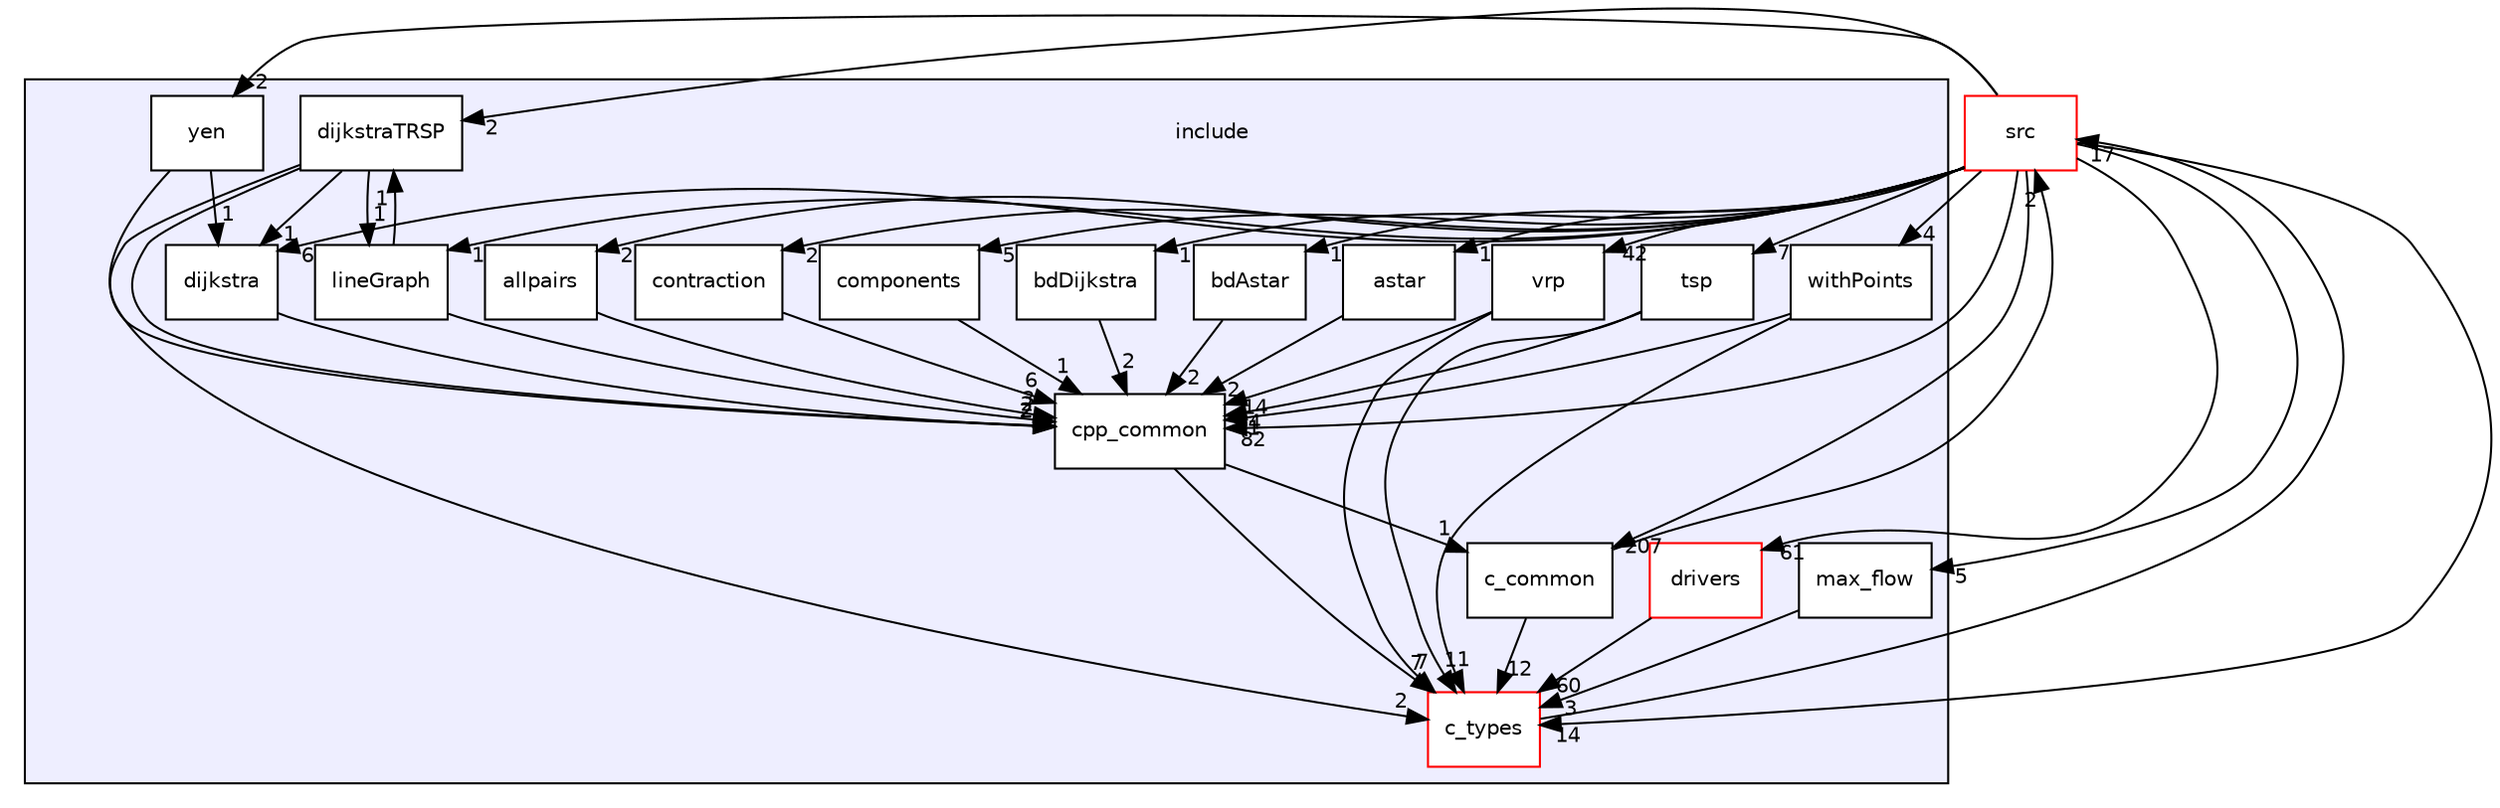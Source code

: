 digraph "/home/vicky/pgrouting/pgrouting/pgrouting/include" {
  compound=true
  node [ fontsize="10", fontname="Helvetica"];
  edge [ labelfontsize="10", labelfontname="Helvetica"];
  subgraph clusterdir_d44c64559bbebec7f509842c48db8b23 {
    graph [ bgcolor="#eeeeff", pencolor="black", label="" URL="dir_d44c64559bbebec7f509842c48db8b23.html"];
    dir_d44c64559bbebec7f509842c48db8b23 [shape=plaintext label="include"];
    dir_2a5eba4d35dbcdcba215617418dd760b [shape=box label="allpairs" color="black" fillcolor="white" style="filled" URL="dir_2a5eba4d35dbcdcba215617418dd760b.html"];
    dir_08f877d0f0222f13d9686ac041b3f592 [shape=box label="astar" color="black" fillcolor="white" style="filled" URL="dir_08f877d0f0222f13d9686ac041b3f592.html"];
    dir_3f775a8a6f61dc57a0be2ee607b843c3 [shape=box label="bdAstar" color="black" fillcolor="white" style="filled" URL="dir_3f775a8a6f61dc57a0be2ee607b843c3.html"];
    dir_5b201913bc223f0ba16175aeb00ce433 [shape=box label="bdDijkstra" color="black" fillcolor="white" style="filled" URL="dir_5b201913bc223f0ba16175aeb00ce433.html"];
    dir_9c50192407c36db226c38a2cd2bf7829 [shape=box label="c_common" color="black" fillcolor="white" style="filled" URL="dir_9c50192407c36db226c38a2cd2bf7829.html"];
    dir_d5995d5871f728649bd47ea0d6428e03 [shape=box label="c_types" color="red" fillcolor="white" style="filled" URL="dir_d5995d5871f728649bd47ea0d6428e03.html"];
    dir_d66e8d5a7776834ccee339fd5fd3e729 [shape=box label="components" color="black" fillcolor="white" style="filled" URL="dir_d66e8d5a7776834ccee339fd5fd3e729.html"];
    dir_3ab07e095ccb61e6c808a03cedc1e316 [shape=box label="contraction" color="black" fillcolor="white" style="filled" URL="dir_3ab07e095ccb61e6c808a03cedc1e316.html"];
    dir_f413d2883acb285bdeb0fac3ae939ed0 [shape=box label="cpp_common" color="black" fillcolor="white" style="filled" URL="dir_f413d2883acb285bdeb0fac3ae939ed0.html"];
    dir_1930df11331c7ed9b5d4e307344eb08e [shape=box label="dijkstra" color="black" fillcolor="white" style="filled" URL="dir_1930df11331c7ed9b5d4e307344eb08e.html"];
    dir_2e47cac9a2d7408ecf86b885acb7473d [shape=box label="dijkstraTRSP" color="black" fillcolor="white" style="filled" URL="dir_2e47cac9a2d7408ecf86b885acb7473d.html"];
    dir_4fe5cf12322eb0f9892753dc20f1484c [shape=box label="drivers" color="red" fillcolor="white" style="filled" URL="dir_4fe5cf12322eb0f9892753dc20f1484c.html"];
    dir_2ea27f3190a114f10af15e39b0994ddc [shape=box label="lineGraph" color="black" fillcolor="white" style="filled" URL="dir_2ea27f3190a114f10af15e39b0994ddc.html"];
    dir_a7cca20e47709fcaa79084d4fecc5383 [shape=box label="max_flow" color="black" fillcolor="white" style="filled" URL="dir_a7cca20e47709fcaa79084d4fecc5383.html"];
    dir_2f28bc21d205d3ab5d31254f25dfd11a [shape=box label="tsp" color="black" fillcolor="white" style="filled" URL="dir_2f28bc21d205d3ab5d31254f25dfd11a.html"];
    dir_651e52dddefd92e6e6d00bb3f78dc931 [shape=box label="vrp" color="black" fillcolor="white" style="filled" URL="dir_651e52dddefd92e6e6d00bb3f78dc931.html"];
    dir_a648d2ec153663c7371509691b513c8b [shape=box label="withPoints" color="black" fillcolor="white" style="filled" URL="dir_a648d2ec153663c7371509691b513c8b.html"];
    dir_ba2be047686aaa8bd602dca826a8a1f3 [shape=box label="yen" color="black" fillcolor="white" style="filled" URL="dir_ba2be047686aaa8bd602dca826a8a1f3.html"];
  }
  dir_68267d1309a1af8e8297ef4c3efbcdba [shape=box label="src" fillcolor="white" style="filled" color="red" URL="dir_68267d1309a1af8e8297ef4c3efbcdba.html"];
  dir_a648d2ec153663c7371509691b513c8b->dir_d5995d5871f728649bd47ea0d6428e03 [headlabel="1", labeldistance=1.5 headhref="dir_000034_000006.html"];
  dir_a648d2ec153663c7371509691b513c8b->dir_f413d2883acb285bdeb0fac3ae939ed0 [headlabel="1", labeldistance=1.5 headhref="dir_000034_000010.html"];
  dir_3ab07e095ccb61e6c808a03cedc1e316->dir_f413d2883acb285bdeb0fac3ae939ed0 [headlabel="6", labeldistance=1.5 headhref="dir_000009_000010.html"];
  dir_68267d1309a1af8e8297ef4c3efbcdba->dir_a648d2ec153663c7371509691b513c8b [headlabel="4", labeldistance=1.5 headhref="dir_000036_000034.html"];
  dir_68267d1309a1af8e8297ef4c3efbcdba->dir_3ab07e095ccb61e6c808a03cedc1e316 [headlabel="2", labeldistance=1.5 headhref="dir_000036_000009.html"];
  dir_68267d1309a1af8e8297ef4c3efbcdba->dir_08f877d0f0222f13d9686ac041b3f592 [headlabel="1", labeldistance=1.5 headhref="dir_000036_000002.html"];
  dir_68267d1309a1af8e8297ef4c3efbcdba->dir_d66e8d5a7776834ccee339fd5fd3e729 [headlabel="5", labeldistance=1.5 headhref="dir_000036_000008.html"];
  dir_68267d1309a1af8e8297ef4c3efbcdba->dir_ba2be047686aaa8bd602dca826a8a1f3 [headlabel="2", labeldistance=1.5 headhref="dir_000036_000035.html"];
  dir_68267d1309a1af8e8297ef4c3efbcdba->dir_651e52dddefd92e6e6d00bb3f78dc931 [headlabel="42", labeldistance=1.5 headhref="dir_000036_000033.html"];
  dir_68267d1309a1af8e8297ef4c3efbcdba->dir_5b201913bc223f0ba16175aeb00ce433 [headlabel="1", labeldistance=1.5 headhref="dir_000036_000004.html"];
  dir_68267d1309a1af8e8297ef4c3efbcdba->dir_a7cca20e47709fcaa79084d4fecc5383 [headlabel="5", labeldistance=1.5 headhref="dir_000036_000031.html"];
  dir_68267d1309a1af8e8297ef4c3efbcdba->dir_3f775a8a6f61dc57a0be2ee607b843c3 [headlabel="1", labeldistance=1.5 headhref="dir_000036_000003.html"];
  dir_68267d1309a1af8e8297ef4c3efbcdba->dir_d5995d5871f728649bd47ea0d6428e03 [headlabel="14", labeldistance=1.5 headhref="dir_000036_000006.html"];
  dir_68267d1309a1af8e8297ef4c3efbcdba->dir_9c50192407c36db226c38a2cd2bf7829 [headlabel="207", labeldistance=1.5 headhref="dir_000036_000005.html"];
  dir_68267d1309a1af8e8297ef4c3efbcdba->dir_f413d2883acb285bdeb0fac3ae939ed0 [headlabel="82", labeldistance=1.5 headhref="dir_000036_000010.html"];
  dir_68267d1309a1af8e8297ef4c3efbcdba->dir_1930df11331c7ed9b5d4e307344eb08e [headlabel="6", labeldistance=1.5 headhref="dir_000036_000011.html"];
  dir_68267d1309a1af8e8297ef4c3efbcdba->dir_2f28bc21d205d3ab5d31254f25dfd11a [headlabel="7", labeldistance=1.5 headhref="dir_000036_000032.html"];
  dir_68267d1309a1af8e8297ef4c3efbcdba->dir_2a5eba4d35dbcdcba215617418dd760b [headlabel="2", labeldistance=1.5 headhref="dir_000036_000001.html"];
  dir_68267d1309a1af8e8297ef4c3efbcdba->dir_2ea27f3190a114f10af15e39b0994ddc [headlabel="1", labeldistance=1.5 headhref="dir_000036_000030.html"];
  dir_68267d1309a1af8e8297ef4c3efbcdba->dir_2e47cac9a2d7408ecf86b885acb7473d [headlabel="2", labeldistance=1.5 headhref="dir_000036_000012.html"];
  dir_68267d1309a1af8e8297ef4c3efbcdba->dir_4fe5cf12322eb0f9892753dc20f1484c [headlabel="61", labeldistance=1.5 headhref="dir_000036_000013.html"];
  dir_08f877d0f0222f13d9686ac041b3f592->dir_f413d2883acb285bdeb0fac3ae939ed0 [headlabel="2", labeldistance=1.5 headhref="dir_000002_000010.html"];
  dir_d66e8d5a7776834ccee339fd5fd3e729->dir_f413d2883acb285bdeb0fac3ae939ed0 [headlabel="1", labeldistance=1.5 headhref="dir_000008_000010.html"];
  dir_ba2be047686aaa8bd602dca826a8a1f3->dir_f413d2883acb285bdeb0fac3ae939ed0 [headlabel="2", labeldistance=1.5 headhref="dir_000035_000010.html"];
  dir_ba2be047686aaa8bd602dca826a8a1f3->dir_1930df11331c7ed9b5d4e307344eb08e [headlabel="1", labeldistance=1.5 headhref="dir_000035_000011.html"];
  dir_651e52dddefd92e6e6d00bb3f78dc931->dir_d5995d5871f728649bd47ea0d6428e03 [headlabel="7", labeldistance=1.5 headhref="dir_000033_000006.html"];
  dir_651e52dddefd92e6e6d00bb3f78dc931->dir_f413d2883acb285bdeb0fac3ae939ed0 [headlabel="14", labeldistance=1.5 headhref="dir_000033_000010.html"];
  dir_5b201913bc223f0ba16175aeb00ce433->dir_f413d2883acb285bdeb0fac3ae939ed0 [headlabel="2", labeldistance=1.5 headhref="dir_000004_000010.html"];
  dir_a7cca20e47709fcaa79084d4fecc5383->dir_d5995d5871f728649bd47ea0d6428e03 [headlabel="3", labeldistance=1.5 headhref="dir_000031_000006.html"];
  dir_3f775a8a6f61dc57a0be2ee607b843c3->dir_f413d2883acb285bdeb0fac3ae939ed0 [headlabel="2", labeldistance=1.5 headhref="dir_000003_000010.html"];
  dir_d5995d5871f728649bd47ea0d6428e03->dir_68267d1309a1af8e8297ef4c3efbcdba [headlabel="17", labeldistance=1.5 headhref="dir_000006_000036.html"];
  dir_9c50192407c36db226c38a2cd2bf7829->dir_68267d1309a1af8e8297ef4c3efbcdba [headlabel="2", labeldistance=1.5 headhref="dir_000005_000036.html"];
  dir_9c50192407c36db226c38a2cd2bf7829->dir_d5995d5871f728649bd47ea0d6428e03 [headlabel="12", labeldistance=1.5 headhref="dir_000005_000006.html"];
  dir_f413d2883acb285bdeb0fac3ae939ed0->dir_d5995d5871f728649bd47ea0d6428e03 [headlabel="7", labeldistance=1.5 headhref="dir_000010_000006.html"];
  dir_f413d2883acb285bdeb0fac3ae939ed0->dir_9c50192407c36db226c38a2cd2bf7829 [headlabel="1", labeldistance=1.5 headhref="dir_000010_000005.html"];
  dir_1930df11331c7ed9b5d4e307344eb08e->dir_f413d2883acb285bdeb0fac3ae939ed0 [headlabel="2", labeldistance=1.5 headhref="dir_000011_000010.html"];
  dir_2f28bc21d205d3ab5d31254f25dfd11a->dir_d5995d5871f728649bd47ea0d6428e03 [headlabel="1", labeldistance=1.5 headhref="dir_000032_000006.html"];
  dir_2f28bc21d205d3ab5d31254f25dfd11a->dir_f413d2883acb285bdeb0fac3ae939ed0 [headlabel="4", labeldistance=1.5 headhref="dir_000032_000010.html"];
  dir_2a5eba4d35dbcdcba215617418dd760b->dir_f413d2883acb285bdeb0fac3ae939ed0 [headlabel="3", labeldistance=1.5 headhref="dir_000001_000010.html"];
  dir_2ea27f3190a114f10af15e39b0994ddc->dir_f413d2883acb285bdeb0fac3ae939ed0 [headlabel="2", labeldistance=1.5 headhref="dir_000030_000010.html"];
  dir_2ea27f3190a114f10af15e39b0994ddc->dir_2e47cac9a2d7408ecf86b885acb7473d [headlabel="1", labeldistance=1.5 headhref="dir_000030_000012.html"];
  dir_2e47cac9a2d7408ecf86b885acb7473d->dir_d5995d5871f728649bd47ea0d6428e03 [headlabel="2", labeldistance=1.5 headhref="dir_000012_000006.html"];
  dir_2e47cac9a2d7408ecf86b885acb7473d->dir_f413d2883acb285bdeb0fac3ae939ed0 [headlabel="2", labeldistance=1.5 headhref="dir_000012_000010.html"];
  dir_2e47cac9a2d7408ecf86b885acb7473d->dir_1930df11331c7ed9b5d4e307344eb08e [headlabel="1", labeldistance=1.5 headhref="dir_000012_000011.html"];
  dir_2e47cac9a2d7408ecf86b885acb7473d->dir_2ea27f3190a114f10af15e39b0994ddc [headlabel="1", labeldistance=1.5 headhref="dir_000012_000030.html"];
  dir_4fe5cf12322eb0f9892753dc20f1484c->dir_d5995d5871f728649bd47ea0d6428e03 [headlabel="60", labeldistance=1.5 headhref="dir_000013_000006.html"];
}
